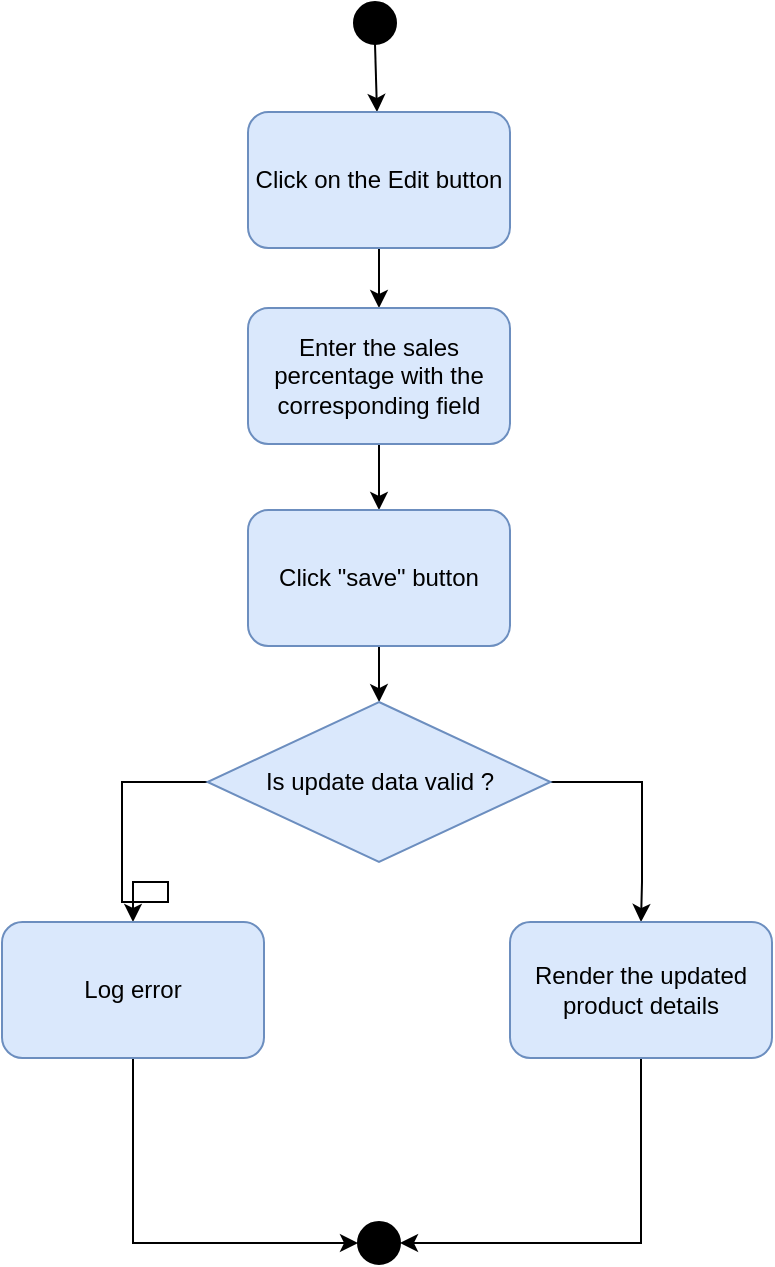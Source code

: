 <mxfile version="14.4.8" type="github">
  <diagram id="yp7Leg4UNXgGJCauUP3w" name="Page-1">
    <mxGraphModel dx="-454" dy="677" grid="1" gridSize="10" guides="1" tooltips="1" connect="1" arrows="1" fold="1" page="1" pageScale="1" pageWidth="827" pageHeight="1169" math="0" shadow="0">
      <root>
        <mxCell id="0" />
        <mxCell id="1" parent="0" />
        <mxCell id="gKbwiVIr-9D4iEGDyd9_-1" value="" style="ellipse;whiteSpace=wrap;html=1;aspect=fixed;fillColor=#000000;" vertex="1" parent="1">
          <mxGeometry x="1356" y="80" width="21" height="21" as="geometry" />
        </mxCell>
        <mxCell id="gKbwiVIr-9D4iEGDyd9_-2" value="" style="endArrow=classic;html=1;exitX=0.5;exitY=1;exitDx=0;exitDy=0;" edge="1" parent="1" source="gKbwiVIr-9D4iEGDyd9_-1" target="gKbwiVIr-9D4iEGDyd9_-4">
          <mxGeometry width="50" height="50" relative="1" as="geometry">
            <mxPoint x="1079" y="286" as="sourcePoint" />
            <mxPoint x="1367" y="187" as="targetPoint" />
          </mxGeometry>
        </mxCell>
        <mxCell id="gKbwiVIr-9D4iEGDyd9_-3" style="edgeStyle=orthogonalEdgeStyle;rounded=0;orthogonalLoop=1;jettySize=auto;html=1;" edge="1" parent="1" source="gKbwiVIr-9D4iEGDyd9_-4" target="gKbwiVIr-9D4iEGDyd9_-6">
          <mxGeometry relative="1" as="geometry" />
        </mxCell>
        <mxCell id="gKbwiVIr-9D4iEGDyd9_-4" value="Click on the Edit button" style="rounded=1;whiteSpace=wrap;html=1;fillColor=#dae8fc;strokeColor=#6c8ebf;" vertex="1" parent="1">
          <mxGeometry x="1303" y="135" width="131" height="68" as="geometry" />
        </mxCell>
        <mxCell id="gKbwiVIr-9D4iEGDyd9_-5" style="edgeStyle=orthogonalEdgeStyle;rounded=0;orthogonalLoop=1;jettySize=auto;html=1;" edge="1" parent="1" source="gKbwiVIr-9D4iEGDyd9_-6" target="gKbwiVIr-9D4iEGDyd9_-8">
          <mxGeometry relative="1" as="geometry" />
        </mxCell>
        <mxCell id="gKbwiVIr-9D4iEGDyd9_-6" value="Enter the sales percentage with the corresponding field" style="rounded=1;whiteSpace=wrap;html=1;fillColor=#dae8fc;strokeColor=#6c8ebf;" vertex="1" parent="1">
          <mxGeometry x="1303" y="233" width="131" height="68" as="geometry" />
        </mxCell>
        <mxCell id="gKbwiVIr-9D4iEGDyd9_-7" style="edgeStyle=orthogonalEdgeStyle;rounded=0;orthogonalLoop=1;jettySize=auto;html=1;" edge="1" parent="1" source="gKbwiVIr-9D4iEGDyd9_-8" target="gKbwiVIr-9D4iEGDyd9_-12">
          <mxGeometry relative="1" as="geometry" />
        </mxCell>
        <mxCell id="gKbwiVIr-9D4iEGDyd9_-8" value="Click &quot;save&quot; button" style="rounded=1;whiteSpace=wrap;html=1;fillColor=#dae8fc;strokeColor=#6c8ebf;" vertex="1" parent="1">
          <mxGeometry x="1303" y="334" width="131" height="68" as="geometry" />
        </mxCell>
        <mxCell id="gKbwiVIr-9D4iEGDyd9_-9" value="" style="ellipse;whiteSpace=wrap;html=1;aspect=fixed;fillColor=#000000;" vertex="1" parent="1">
          <mxGeometry x="1358" y="690" width="21" height="21" as="geometry" />
        </mxCell>
        <mxCell id="gKbwiVIr-9D4iEGDyd9_-10" style="edgeStyle=orthogonalEdgeStyle;rounded=0;orthogonalLoop=1;jettySize=auto;html=1;entryX=0.5;entryY=0;entryDx=0;entryDy=0;" edge="1" parent="1" source="gKbwiVIr-9D4iEGDyd9_-12" target="gKbwiVIr-9D4iEGDyd9_-14">
          <mxGeometry relative="1" as="geometry">
            <Array as="points">
              <mxPoint x="1240" y="470" />
              <mxPoint x="1240" y="530" />
              <mxPoint x="1263" y="530" />
              <mxPoint x="1263" y="520" />
              <mxPoint x="1246" y="520" />
            </Array>
          </mxGeometry>
        </mxCell>
        <mxCell id="gKbwiVIr-9D4iEGDyd9_-11" style="edgeStyle=orthogonalEdgeStyle;rounded=0;orthogonalLoop=1;jettySize=auto;html=1;entryX=0.5;entryY=0;entryDx=0;entryDy=0;" edge="1" parent="1" source="gKbwiVIr-9D4iEGDyd9_-12" target="gKbwiVIr-9D4iEGDyd9_-16">
          <mxGeometry relative="1" as="geometry">
            <Array as="points">
              <mxPoint x="1500" y="470" />
              <mxPoint x="1500" y="520" />
            </Array>
          </mxGeometry>
        </mxCell>
        <mxCell id="gKbwiVIr-9D4iEGDyd9_-12" value="Is update data valid ?" style="rhombus;whiteSpace=wrap;html=1;fillColor=#dae8fc;strokeColor=#6c8ebf;" vertex="1" parent="1">
          <mxGeometry x="1282.75" y="430" width="171.5" height="80" as="geometry" />
        </mxCell>
        <mxCell id="gKbwiVIr-9D4iEGDyd9_-13" style="edgeStyle=orthogonalEdgeStyle;rounded=0;orthogonalLoop=1;jettySize=auto;html=1;entryX=0;entryY=0.5;entryDx=0;entryDy=0;" edge="1" parent="1" source="gKbwiVIr-9D4iEGDyd9_-14" target="gKbwiVIr-9D4iEGDyd9_-9">
          <mxGeometry relative="1" as="geometry">
            <Array as="points">
              <mxPoint x="1246" y="701" />
            </Array>
          </mxGeometry>
        </mxCell>
        <mxCell id="gKbwiVIr-9D4iEGDyd9_-14" value="Log error" style="rounded=1;whiteSpace=wrap;html=1;fillColor=#dae8fc;strokeColor=#6c8ebf;" vertex="1" parent="1">
          <mxGeometry x="1180" y="540" width="131" height="68" as="geometry" />
        </mxCell>
        <mxCell id="gKbwiVIr-9D4iEGDyd9_-15" style="edgeStyle=orthogonalEdgeStyle;rounded=0;orthogonalLoop=1;jettySize=auto;html=1;entryX=1;entryY=0.5;entryDx=0;entryDy=0;" edge="1" parent="1" source="gKbwiVIr-9D4iEGDyd9_-16" target="gKbwiVIr-9D4iEGDyd9_-9">
          <mxGeometry relative="1" as="geometry">
            <Array as="points">
              <mxPoint x="1500" y="701" />
            </Array>
          </mxGeometry>
        </mxCell>
        <mxCell id="gKbwiVIr-9D4iEGDyd9_-16" value="Render the updated product details" style="rounded=1;whiteSpace=wrap;html=1;fillColor=#dae8fc;strokeColor=#6c8ebf;" vertex="1" parent="1">
          <mxGeometry x="1434" y="540" width="131" height="68" as="geometry" />
        </mxCell>
      </root>
    </mxGraphModel>
  </diagram>
</mxfile>
